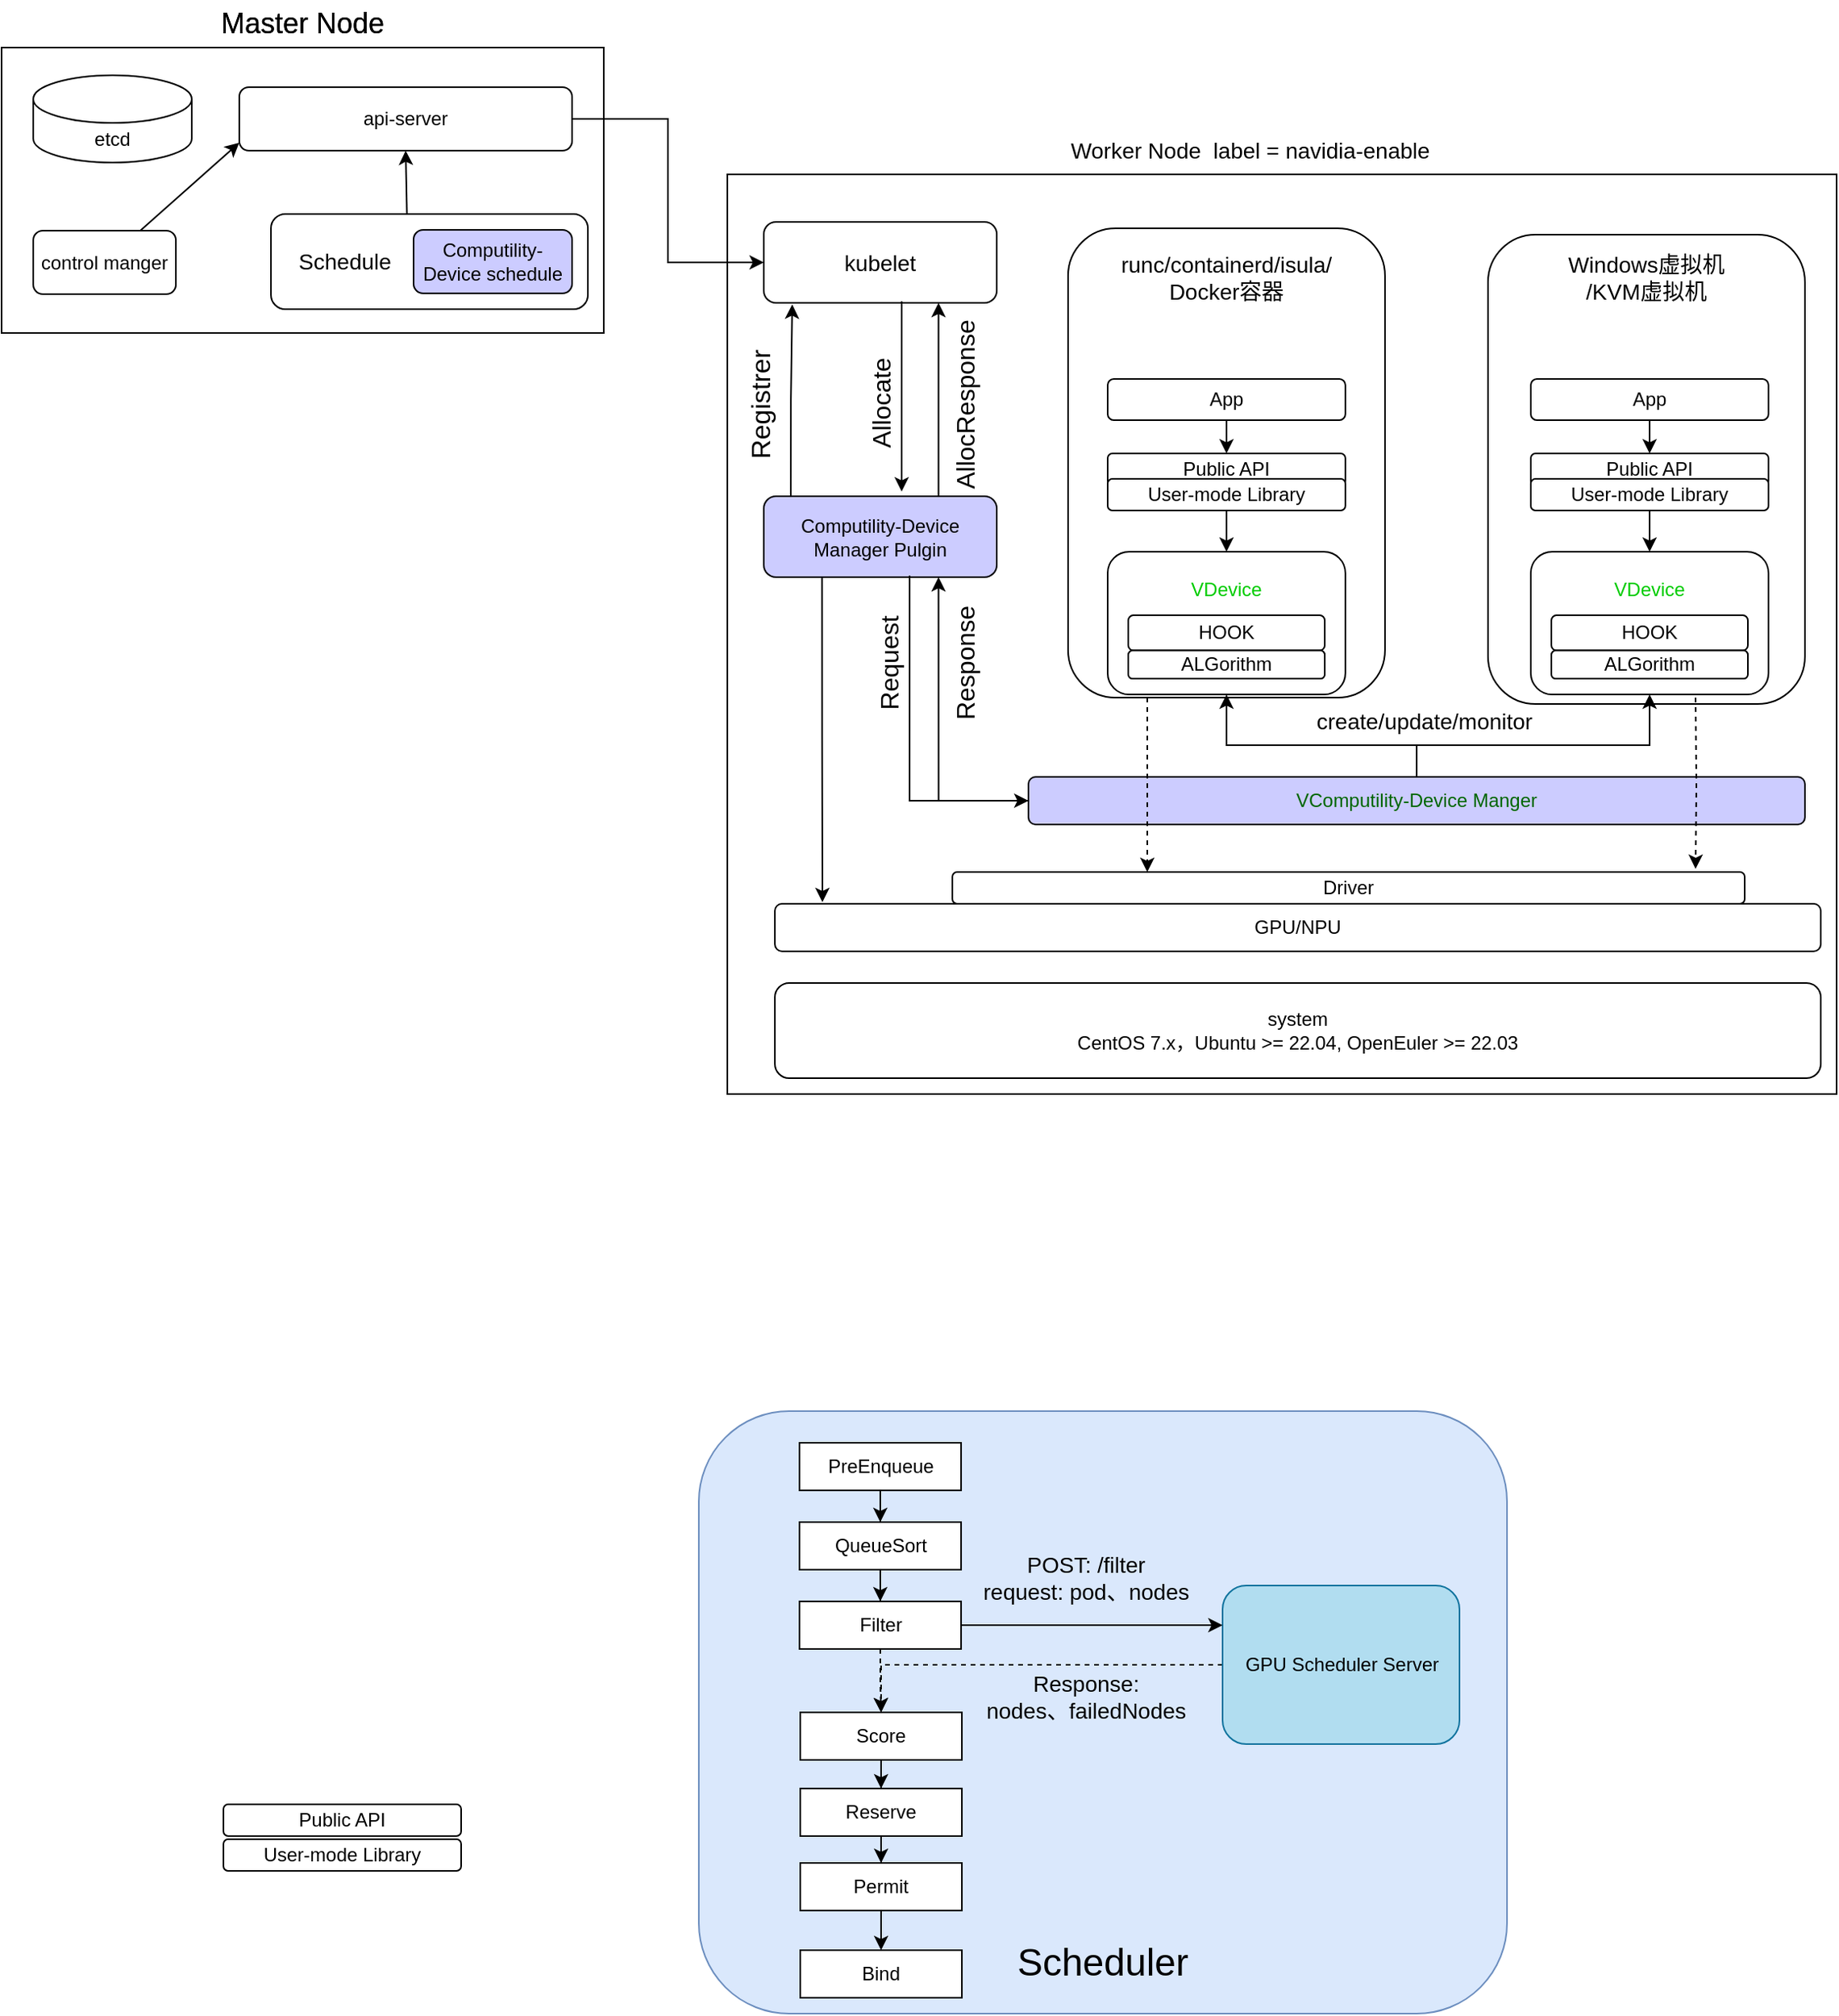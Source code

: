 <mxfile version="22.1.7" type="github">
  <diagram id="prtHgNgQTEPvFCAcTncT" name="Page-1">
    <mxGraphModel dx="1386" dy="759" grid="1" gridSize="10" guides="1" tooltips="1" connect="1" arrows="1" fold="1" page="1" pageScale="1" pageWidth="827" pageHeight="1169" math="0" shadow="0">
      <root>
        <mxCell id="0" />
        <mxCell id="1" parent="0" />
        <mxCell id="zJI1jAjEfBXhcPS7CYOm-27" value="&lt;font style=&quot;font-size: 24px;&quot;&gt;&lt;br&gt;&lt;br&gt;&lt;br&gt;&lt;br&gt;&lt;br&gt;&lt;br&gt;&lt;br&gt;&lt;br&gt;&lt;br&gt;&lt;br&gt;&lt;br&gt;Scheduler&lt;/font&gt;" style="rounded=1;whiteSpace=wrap;html=1;fillColor=#dae8fc;strokeColor=#6c8ebf;" vertex="1" parent="1">
          <mxGeometry x="700" y="1780" width="510" height="380" as="geometry" />
        </mxCell>
        <mxCell id="1sImL0ctUOMiwHgFj7wP-133" value="" style="rounded=0;whiteSpace=wrap;html=1;" parent="1" vertex="1">
          <mxGeometry x="718" y="1000" width="700" height="580" as="geometry" />
        </mxCell>
        <mxCell id="1sImL0ctUOMiwHgFj7wP-213" value="&lt;div style=&quot;text-align: left;&quot;&gt;&lt;br&gt;&lt;/div&gt;" style="rounded=1;whiteSpace=wrap;html=1;" parent="1" vertex="1">
          <mxGeometry x="933" y="1034" width="200" height="296" as="geometry" />
        </mxCell>
        <mxCell id="ZTOga47MwnahWuLCltIo-83" value="api-server" style="rounded=1;whiteSpace=wrap;html=1;" parent="1" vertex="1">
          <mxGeometry x="410" y="945" width="210" height="40" as="geometry" />
        </mxCell>
        <mxCell id="ZTOga47MwnahWuLCltIo-84" value="control manger" style="rounded=1;whiteSpace=wrap;html=1;" parent="1" vertex="1">
          <mxGeometry x="280" y="1025" width="90" height="40" as="geometry" />
        </mxCell>
        <mxCell id="ZTOga47MwnahWuLCltIo-85" value="&lt;font style=&quot;font-size: 14px;&quot;&gt;&amp;nbsp; &amp;nbsp; Schedule&lt;/font&gt;" style="rounded=1;whiteSpace=wrap;html=1;align=left;" parent="1" vertex="1">
          <mxGeometry x="430" y="1025" width="200" height="60" as="geometry" />
        </mxCell>
        <mxCell id="ZTOga47MwnahWuLCltIo-86" value="gpu-admission&lt;br&gt;schedule" style="rounded=1;whiteSpace=wrap;html=1;fillColor=#CCCCFF;" parent="1" vertex="1">
          <mxGeometry x="530" y="1035" width="90" height="40" as="geometry" />
        </mxCell>
        <mxCell id="ZTOga47MwnahWuLCltIo-87" value="etcd" style="shape=cylinder3;whiteSpace=wrap;html=1;boundedLbl=1;backgroundOutline=1;size=15;" parent="1" vertex="1">
          <mxGeometry x="280" y="935" width="100" height="50" as="geometry" />
        </mxCell>
        <mxCell id="ZTOga47MwnahWuLCltIo-89" value="&lt;font style=&quot;font-size: 18px;&quot;&gt;Master Node&lt;/font&gt;" style="text;html=1;strokeColor=none;fillColor=none;align=center;verticalAlign=middle;whiteSpace=wrap;rounded=0;" parent="1" vertex="1">
          <mxGeometry x="395" y="890" width="110" height="30" as="geometry" />
        </mxCell>
        <mxCell id="ZTOga47MwnahWuLCltIo-102" value="" style="endArrow=classic;html=1;rounded=0;exitX=0.75;exitY=0;exitDx=0;exitDy=0;" parent="1" source="ZTOga47MwnahWuLCltIo-84" edge="1">
          <mxGeometry width="50" height="50" relative="1" as="geometry">
            <mxPoint x="350" y="1020" as="sourcePoint" />
            <mxPoint x="410" y="970" as="targetPoint" />
          </mxGeometry>
        </mxCell>
        <mxCell id="ZTOga47MwnahWuLCltIo-103" value="" style="endArrow=classic;html=1;rounded=0;entryX=0.04;entryY=1.026;entryDx=0;entryDy=0;entryPerimeter=0;exitX=0.398;exitY=-0.046;exitDx=0;exitDy=0;exitPerimeter=0;" parent="1" target="ZTOga47MwnahWuLCltIo-83" edge="1">
          <mxGeometry width="50" height="50" relative="1" as="geometry">
            <mxPoint x="419.3" y="1093.62" as="sourcePoint" />
            <mxPoint x="430" y="1000" as="targetPoint" />
          </mxGeometry>
        </mxCell>
        <mxCell id="ZTOga47MwnahWuLCltIo-104" value="" style="endArrow=classic;html=1;rounded=0;exitX=0.429;exitY=0.006;exitDx=0;exitDy=0;exitPerimeter=0;entryX=0.5;entryY=1;entryDx=0;entryDy=0;" parent="1" source="ZTOga47MwnahWuLCltIo-85" target="ZTOga47MwnahWuLCltIo-83" edge="1">
          <mxGeometry width="50" height="50" relative="1" as="geometry">
            <mxPoint x="429" y="1104" as="sourcePoint" />
            <mxPoint x="428" y="996" as="targetPoint" />
          </mxGeometry>
        </mxCell>
        <mxCell id="1sImL0ctUOMiwHgFj7wP-2" value="" style="rounded=0;whiteSpace=wrap;html=1;" parent="1" vertex="1">
          <mxGeometry x="260" y="920" width="380" height="180" as="geometry" />
        </mxCell>
        <mxCell id="1sImL0ctUOMiwHgFj7wP-218" style="edgeStyle=orthogonalEdgeStyle;rounded=0;orthogonalLoop=1;jettySize=auto;html=1;entryX=0;entryY=0.5;entryDx=0;entryDy=0;" parent="1" source="1sImL0ctUOMiwHgFj7wP-3" target="1sImL0ctUOMiwHgFj7wP-94" edge="1">
          <mxGeometry relative="1" as="geometry" />
        </mxCell>
        <mxCell id="1sImL0ctUOMiwHgFj7wP-3" value="api-server" style="rounded=1;whiteSpace=wrap;html=1;" parent="1" vertex="1">
          <mxGeometry x="410" y="945" width="210" height="40" as="geometry" />
        </mxCell>
        <mxCell id="1sImL0ctUOMiwHgFj7wP-4" value="control manger" style="rounded=1;whiteSpace=wrap;html=1;" parent="1" vertex="1">
          <mxGeometry x="280" y="1035.5" width="90" height="40" as="geometry" />
        </mxCell>
        <mxCell id="1sImL0ctUOMiwHgFj7wP-5" value="&lt;font style=&quot;font-size: 14px;&quot;&gt;&amp;nbsp; &amp;nbsp; Schedule&lt;/font&gt;" style="rounded=1;whiteSpace=wrap;html=1;align=left;" parent="1" vertex="1">
          <mxGeometry x="430" y="1025" width="200" height="60" as="geometry" />
        </mxCell>
        <mxCell id="1sImL0ctUOMiwHgFj7wP-6" value="Computility-Device schedule" style="rounded=1;whiteSpace=wrap;html=1;fillColor=#CCCCFF;" parent="1" vertex="1">
          <mxGeometry x="520" y="1035" width="100" height="40" as="geometry" />
        </mxCell>
        <mxCell id="1sImL0ctUOMiwHgFj7wP-7" value="etcd" style="shape=cylinder3;whiteSpace=wrap;html=1;boundedLbl=1;backgroundOutline=1;size=15;" parent="1" vertex="1">
          <mxGeometry x="280" y="937.5" width="100" height="55" as="geometry" />
        </mxCell>
        <mxCell id="1sImL0ctUOMiwHgFj7wP-8" value="&lt;font style=&quot;font-size: 18px;&quot;&gt;Master Node&lt;/font&gt;" style="text;html=1;strokeColor=none;fillColor=none;align=center;verticalAlign=middle;whiteSpace=wrap;rounded=0;" parent="1" vertex="1">
          <mxGeometry x="395" y="890" width="110" height="30" as="geometry" />
        </mxCell>
        <mxCell id="1sImL0ctUOMiwHgFj7wP-18" value="" style="endArrow=classic;html=1;rounded=0;exitX=0.75;exitY=0;exitDx=0;exitDy=0;entryX=0;entryY=0.875;entryDx=0;entryDy=0;entryPerimeter=0;" parent="1" source="1sImL0ctUOMiwHgFj7wP-4" target="1sImL0ctUOMiwHgFj7wP-3" edge="1">
          <mxGeometry width="50" height="50" relative="1" as="geometry">
            <mxPoint x="350" y="1020" as="sourcePoint" />
            <mxPoint x="410" y="970" as="targetPoint" />
          </mxGeometry>
        </mxCell>
        <mxCell id="1sImL0ctUOMiwHgFj7wP-19" value="" style="endArrow=classic;html=1;rounded=0;exitX=0.429;exitY=0.006;exitDx=0;exitDy=0;exitPerimeter=0;entryX=0.5;entryY=1;entryDx=0;entryDy=0;" parent="1" source="1sImL0ctUOMiwHgFj7wP-5" target="1sImL0ctUOMiwHgFj7wP-3" edge="1">
          <mxGeometry width="50" height="50" relative="1" as="geometry">
            <mxPoint x="429" y="1104" as="sourcePoint" />
            <mxPoint x="428" y="996" as="targetPoint" />
          </mxGeometry>
        </mxCell>
        <mxCell id="1sImL0ctUOMiwHgFj7wP-68" value="GPU/NPU" style="rounded=1;whiteSpace=wrap;html=1;" parent="1" vertex="1">
          <mxGeometry x="748" y="1460" width="660" height="30" as="geometry" />
        </mxCell>
        <mxCell id="1sImL0ctUOMiwHgFj7wP-69" value="system&lt;br&gt;CentOS 7.x，Ubuntu &amp;gt;= 22.04, OpenEuler &amp;gt;= 22.03" style="rounded=1;whiteSpace=wrap;html=1;" parent="1" vertex="1">
          <mxGeometry x="748" y="1510" width="660" height="60" as="geometry" />
        </mxCell>
        <mxCell id="1sImL0ctUOMiwHgFj7wP-96" style="edgeStyle=orthogonalEdgeStyle;rounded=0;orthogonalLoop=1;jettySize=auto;html=1;entryX=0.122;entryY=1.02;entryDx=0;entryDy=0;exitX=0.116;exitY=0.02;exitDx=0;exitDy=0;exitPerimeter=0;entryPerimeter=0;" parent="1" source="1sImL0ctUOMiwHgFj7wP-81" target="1sImL0ctUOMiwHgFj7wP-94" edge="1">
          <mxGeometry relative="1" as="geometry" />
        </mxCell>
        <mxCell id="1sImL0ctUOMiwHgFj7wP-217" style="edgeStyle=orthogonalEdgeStyle;rounded=0;orthogonalLoop=1;jettySize=auto;html=1;exitX=0.25;exitY=1;exitDx=0;exitDy=0;" parent="1" source="1sImL0ctUOMiwHgFj7wP-81" edge="1">
          <mxGeometry relative="1" as="geometry">
            <mxPoint x="778" y="1459" as="targetPoint" />
          </mxGeometry>
        </mxCell>
        <mxCell id="1sImL0ctUOMiwHgFj7wP-81" value="Computility-Device Manager Pulgin" style="rounded=1;whiteSpace=wrap;html=1;fillColor=#CCCCFF;" parent="1" vertex="1">
          <mxGeometry x="741" y="1203" width="147" height="51" as="geometry" />
        </mxCell>
        <mxCell id="1sImL0ctUOMiwHgFj7wP-83" value="&lt;div style=&quot;text-align: left;&quot;&gt;&lt;br&gt;&lt;/div&gt;" style="rounded=1;whiteSpace=wrap;html=1;" parent="1" vertex="1">
          <mxGeometry x="1198" y="1038" width="200" height="296" as="geometry" />
        </mxCell>
        <mxCell id="1sImL0ctUOMiwHgFj7wP-136" style="edgeStyle=orthogonalEdgeStyle;rounded=0;orthogonalLoop=1;jettySize=auto;html=1;entryX=0.75;entryY=1;entryDx=0;entryDy=0;" parent="1" source="1sImL0ctUOMiwHgFj7wP-92" target="1sImL0ctUOMiwHgFj7wP-81" edge="1">
          <mxGeometry relative="1" as="geometry" />
        </mxCell>
        <mxCell id="1sImL0ctUOMiwHgFj7wP-199" style="edgeStyle=orthogonalEdgeStyle;rounded=0;orthogonalLoop=1;jettySize=auto;html=1;" parent="1" source="1sImL0ctUOMiwHgFj7wP-92" target="1sImL0ctUOMiwHgFj7wP-118" edge="1">
          <mxGeometry relative="1" as="geometry">
            <Array as="points">
              <mxPoint x="1153" y="1360" />
              <mxPoint x="1300" y="1360" />
            </Array>
          </mxGeometry>
        </mxCell>
        <mxCell id="1sImL0ctUOMiwHgFj7wP-212" style="edgeStyle=orthogonalEdgeStyle;rounded=0;orthogonalLoop=1;jettySize=auto;html=1;" parent="1" source="1sImL0ctUOMiwHgFj7wP-92" target="1sImL0ctUOMiwHgFj7wP-207" edge="1">
          <mxGeometry relative="1" as="geometry">
            <Array as="points">
              <mxPoint x="1153" y="1360" />
              <mxPoint x="1033" y="1360" />
            </Array>
          </mxGeometry>
        </mxCell>
        <mxCell id="1sImL0ctUOMiwHgFj7wP-92" value="&lt;font style=&quot;border-color: var(--border-color);&quot;&gt;&lt;font&gt;VComputility-Device Manger&lt;/font&gt;&lt;br&gt;&lt;/font&gt;" style="rounded=1;whiteSpace=wrap;html=1;fillColor=#CCCCFF;fontColor=#006600;" parent="1" vertex="1">
          <mxGeometry x="908" y="1380" width="490" height="30" as="geometry" />
        </mxCell>
        <mxCell id="1sImL0ctUOMiwHgFj7wP-94" value="&lt;font style=&quot;font-size: 14px;&quot;&gt;kubelet&lt;/font&gt;" style="rounded=1;whiteSpace=wrap;html=1;fillColor=#FFFFFF;" parent="1" vertex="1">
          <mxGeometry x="741" y="1030" width="147" height="51" as="geometry" />
        </mxCell>
        <mxCell id="1sImL0ctUOMiwHgFj7wP-98" value="Registrer" style="text;html=1;strokeColor=none;fillColor=none;align=center;verticalAlign=middle;whiteSpace=wrap;rounded=0;horizontal=0;fontSize=17;fontStyle=0" parent="1" vertex="1">
          <mxGeometry x="710" y="1111" width="60" height="68" as="geometry" />
        </mxCell>
        <mxCell id="1sImL0ctUOMiwHgFj7wP-100" style="edgeStyle=orthogonalEdgeStyle;rounded=0;orthogonalLoop=1;jettySize=auto;html=1;entryX=0.75;entryY=1;entryDx=0;entryDy=0;exitX=0.75;exitY=0;exitDx=0;exitDy=0;" parent="1" source="1sImL0ctUOMiwHgFj7wP-81" target="1sImL0ctUOMiwHgFj7wP-94" edge="1">
          <mxGeometry relative="1" as="geometry">
            <mxPoint x="778" y="1200" as="sourcePoint" />
            <mxPoint x="779" y="1102" as="targetPoint" />
          </mxGeometry>
        </mxCell>
        <mxCell id="1sImL0ctUOMiwHgFj7wP-101" style="edgeStyle=orthogonalEdgeStyle;rounded=0;orthogonalLoop=1;jettySize=auto;html=1;exitX=0.592;exitY=0.98;exitDx=0;exitDy=0;exitPerimeter=0;" parent="1" source="1sImL0ctUOMiwHgFj7wP-94" edge="1">
          <mxGeometry relative="1" as="geometry">
            <mxPoint x="861" y="1189" as="sourcePoint" />
            <mxPoint x="828" y="1200" as="targetPoint" />
          </mxGeometry>
        </mxCell>
        <mxCell id="1sImL0ctUOMiwHgFj7wP-102" value="Allocate" style="text;html=1;strokeColor=none;fillColor=none;align=center;verticalAlign=middle;whiteSpace=wrap;rounded=0;horizontal=0;fontSize=16;fontStyle=0" parent="1" vertex="1">
          <mxGeometry x="785" y="1110" width="60" height="68" as="geometry" />
        </mxCell>
        <mxCell id="1sImL0ctUOMiwHgFj7wP-103" value="AllocResponse&lt;br style=&quot;font-size: 16px;&quot;&gt;" style="text;html=1;strokeColor=none;fillColor=none;align=center;verticalAlign=middle;whiteSpace=wrap;rounded=0;horizontal=0;fontSize=16;fontStyle=0" parent="1" vertex="1">
          <mxGeometry x="838" y="1090" width="60" height="110" as="geometry" />
        </mxCell>
        <mxCell id="1sImL0ctUOMiwHgFj7wP-108" value="Driver" style="rounded=1;whiteSpace=wrap;html=1;" parent="1" vertex="1">
          <mxGeometry x="860" y="1440" width="500" height="20" as="geometry" />
        </mxCell>
        <mxCell id="1sImL0ctUOMiwHgFj7wP-125" value="App" style="rounded=1;whiteSpace=wrap;html=1;" parent="1" vertex="1">
          <mxGeometry x="1225" y="1129" width="150" height="26" as="geometry" />
        </mxCell>
        <mxCell id="1sImL0ctUOMiwHgFj7wP-134" style="edgeStyle=orthogonalEdgeStyle;rounded=0;orthogonalLoop=1;jettySize=auto;html=1;exitX=0.626;exitY=0.98;exitDx=0;exitDy=0;entryX=0;entryY=0.5;entryDx=0;entryDy=0;exitPerimeter=0;" parent="1" source="1sImL0ctUOMiwHgFj7wP-81" target="1sImL0ctUOMiwHgFj7wP-92" edge="1">
          <mxGeometry relative="1" as="geometry">
            <mxPoint x="838" y="1090" as="sourcePoint" />
            <mxPoint x="838" y="1210" as="targetPoint" />
          </mxGeometry>
        </mxCell>
        <mxCell id="1sImL0ctUOMiwHgFj7wP-135" value="Request" style="text;html=1;strokeColor=none;fillColor=none;align=center;verticalAlign=middle;whiteSpace=wrap;rounded=0;horizontal=0;fontSize=16;fontStyle=0" parent="1" vertex="1">
          <mxGeometry x="790" y="1274" width="60" height="68" as="geometry" />
        </mxCell>
        <mxCell id="1sImL0ctUOMiwHgFj7wP-137" value="Response" style="text;html=1;strokeColor=none;fillColor=none;align=center;verticalAlign=middle;whiteSpace=wrap;rounded=0;horizontal=0;fontSize=16;fontStyle=0" parent="1" vertex="1">
          <mxGeometry x="838" y="1274" width="60" height="68" as="geometry" />
        </mxCell>
        <mxCell id="1sImL0ctUOMiwHgFj7wP-138" value="&lt;font style=&quot;font-size: 14px;&quot;&gt;Worker Node&amp;nbsp; label = navidia-enable&lt;/font&gt;" style="text;html=1;strokeColor=none;fillColor=none;align=center;verticalAlign=middle;whiteSpace=wrap;rounded=0;" parent="1" vertex="1">
          <mxGeometry x="898" y="970" width="300" height="30" as="geometry" />
        </mxCell>
        <mxCell id="1sImL0ctUOMiwHgFj7wP-147" value="Public API" style="rounded=1;whiteSpace=wrap;html=1;" parent="1" vertex="1">
          <mxGeometry x="1225" y="1176" width="150" height="20" as="geometry" />
        </mxCell>
        <mxCell id="1sImL0ctUOMiwHgFj7wP-148" value="User-mode Library" style="rounded=1;whiteSpace=wrap;html=1;" parent="1" vertex="1">
          <mxGeometry x="1225" y="1192" width="150" height="20" as="geometry" />
        </mxCell>
        <mxCell id="1sImL0ctUOMiwHgFj7wP-165" value="" style="group" parent="1" vertex="1" connectable="0">
          <mxGeometry x="1225" y="1238" width="150" height="90" as="geometry" />
        </mxCell>
        <mxCell id="1sImL0ctUOMiwHgFj7wP-118" value="&lt;font color=&quot;#00cc00&quot;&gt;&lt;br&gt;&lt;br&gt;&lt;br&gt;&lt;br&gt;VDevice&lt;br&gt;&lt;br&gt;&lt;br&gt;&lt;br&gt;&lt;br&gt;&lt;br&gt;&lt;br&gt;&lt;/font&gt;&lt;div style=&quot;text-align: left;&quot;&gt;&lt;br&gt;&lt;/div&gt;" style="rounded=1;whiteSpace=wrap;html=1;container=0;" parent="1sImL0ctUOMiwHgFj7wP-165" vertex="1">
          <mxGeometry width="150" height="90" as="geometry" />
        </mxCell>
        <mxCell id="1sImL0ctUOMiwHgFj7wP-152" value="HOOK" style="rounded=1;whiteSpace=wrap;html=1;container=0;" parent="1sImL0ctUOMiwHgFj7wP-165" vertex="1">
          <mxGeometry x="13" y="40" width="124" height="22.3" as="geometry" />
        </mxCell>
        <mxCell id="1sImL0ctUOMiwHgFj7wP-163" value="ALGorithm" style="rounded=1;whiteSpace=wrap;html=1;container=0;" parent="1sImL0ctUOMiwHgFj7wP-165" vertex="1">
          <mxGeometry x="13" y="62.31" width="124" height="17.69" as="geometry" />
        </mxCell>
        <mxCell id="zJI1jAjEfBXhcPS7CYOm-26" style="edgeStyle=orthogonalEdgeStyle;rounded=0;orthogonalLoop=1;jettySize=auto;html=1;entryX=0.5;entryY=0;entryDx=0;entryDy=0;dashed=1;" edge="1" parent="1" source="1sImL0ctUOMiwHgFj7wP-166" target="zJI1jAjEfBXhcPS7CYOm-5">
          <mxGeometry relative="1" as="geometry">
            <Array as="points">
              <mxPoint x="815" y="1940" />
            </Array>
          </mxGeometry>
        </mxCell>
        <mxCell id="1sImL0ctUOMiwHgFj7wP-166" value="GPU Scheduler Server" style="rounded=1;whiteSpace=wrap;html=1;fillColor=#b1ddf0;strokeColor=#10739e;" parent="1" vertex="1">
          <mxGeometry x="1030.5" y="1890" width="149.5" height="100" as="geometry" />
        </mxCell>
        <mxCell id="1sImL0ctUOMiwHgFj7wP-170" value="Public API" style="rounded=1;whiteSpace=wrap;html=1;" parent="1" vertex="1">
          <mxGeometry x="400" y="2028" width="150" height="20" as="geometry" />
        </mxCell>
        <mxCell id="1sImL0ctUOMiwHgFj7wP-171" value="User-mode Library" style="rounded=1;whiteSpace=wrap;html=1;" parent="1" vertex="1">
          <mxGeometry x="400" y="2050" width="150" height="20" as="geometry" />
        </mxCell>
        <mxCell id="1sImL0ctUOMiwHgFj7wP-174" value="" style="endArrow=classic;html=1;rounded=0;exitX=0.5;exitY=1;exitDx=0;exitDy=0;entryX=0.5;entryY=0;entryDx=0;entryDy=0;" parent="1" source="1sImL0ctUOMiwHgFj7wP-125" target="1sImL0ctUOMiwHgFj7wP-147" edge="1">
          <mxGeometry width="50" height="50" relative="1" as="geometry">
            <mxPoint x="1455" y="1148" as="sourcePoint" />
            <mxPoint x="1505" y="1098" as="targetPoint" />
          </mxGeometry>
        </mxCell>
        <mxCell id="1sImL0ctUOMiwHgFj7wP-184" value="" style="endArrow=classic;html=1;rounded=0;exitX=0.5;exitY=1;exitDx=0;exitDy=0;entryX=0.5;entryY=0;entryDx=0;entryDy=0;" parent="1" source="1sImL0ctUOMiwHgFj7wP-148" target="1sImL0ctUOMiwHgFj7wP-118" edge="1">
          <mxGeometry width="50" height="50" relative="1" as="geometry">
            <mxPoint x="1310" y="1165" as="sourcePoint" />
            <mxPoint x="1310" y="1186" as="targetPoint" />
          </mxGeometry>
        </mxCell>
        <mxCell id="1sImL0ctUOMiwHgFj7wP-202" value="runc/containerd/isula/&lt;br style=&quot;font-size: 14px;&quot;&gt;Docker容器" style="text;html=1;strokeColor=none;fillColor=none;align=center;verticalAlign=middle;whiteSpace=wrap;rounded=0;fontSize=14;" parent="1" vertex="1">
          <mxGeometry x="948" y="1030" width="170" height="70" as="geometry" />
        </mxCell>
        <mxCell id="1sImL0ctUOMiwHgFj7wP-203" value="App" style="rounded=1;whiteSpace=wrap;html=1;" parent="1" vertex="1">
          <mxGeometry x="958" y="1129" width="150" height="26" as="geometry" />
        </mxCell>
        <mxCell id="1sImL0ctUOMiwHgFj7wP-204" value="Public API" style="rounded=1;whiteSpace=wrap;html=1;" parent="1" vertex="1">
          <mxGeometry x="958" y="1176" width="150" height="20" as="geometry" />
        </mxCell>
        <mxCell id="1sImL0ctUOMiwHgFj7wP-205" value="User-mode Library" style="rounded=1;whiteSpace=wrap;html=1;" parent="1" vertex="1">
          <mxGeometry x="958" y="1192" width="150" height="20" as="geometry" />
        </mxCell>
        <mxCell id="1sImL0ctUOMiwHgFj7wP-206" value="" style="group" parent="1" vertex="1" connectable="0">
          <mxGeometry x="958" y="1238" width="150" height="90" as="geometry" />
        </mxCell>
        <mxCell id="1sImL0ctUOMiwHgFj7wP-207" value="&lt;font color=&quot;#00cc00&quot;&gt;&lt;br&gt;&lt;br&gt;&lt;br&gt;&lt;br&gt;VDevice&lt;br&gt;&lt;br&gt;&lt;br&gt;&lt;br&gt;&lt;br&gt;&lt;br&gt;&lt;br&gt;&lt;/font&gt;&lt;div style=&quot;text-align: left;&quot;&gt;&lt;br&gt;&lt;/div&gt;" style="rounded=1;whiteSpace=wrap;html=1;container=0;" parent="1sImL0ctUOMiwHgFj7wP-206" vertex="1">
          <mxGeometry width="150" height="90" as="geometry" />
        </mxCell>
        <mxCell id="1sImL0ctUOMiwHgFj7wP-208" value="HOOK" style="rounded=1;whiteSpace=wrap;html=1;container=0;" parent="1sImL0ctUOMiwHgFj7wP-206" vertex="1">
          <mxGeometry x="13" y="40" width="124" height="22.3" as="geometry" />
        </mxCell>
        <mxCell id="1sImL0ctUOMiwHgFj7wP-209" value="ALGorithm" style="rounded=1;whiteSpace=wrap;html=1;container=0;" parent="1sImL0ctUOMiwHgFj7wP-206" vertex="1">
          <mxGeometry x="13" y="62.31" width="124" height="17.69" as="geometry" />
        </mxCell>
        <mxCell id="1sImL0ctUOMiwHgFj7wP-210" value="" style="endArrow=classic;html=1;rounded=0;exitX=0.5;exitY=1;exitDx=0;exitDy=0;entryX=0.5;entryY=0;entryDx=0;entryDy=0;" parent="1" source="1sImL0ctUOMiwHgFj7wP-203" target="1sImL0ctUOMiwHgFj7wP-204" edge="1">
          <mxGeometry width="50" height="50" relative="1" as="geometry">
            <mxPoint x="1188" y="1148" as="sourcePoint" />
            <mxPoint x="1238" y="1098" as="targetPoint" />
          </mxGeometry>
        </mxCell>
        <mxCell id="1sImL0ctUOMiwHgFj7wP-211" value="" style="endArrow=classic;html=1;rounded=0;exitX=0.5;exitY=1;exitDx=0;exitDy=0;entryX=0.5;entryY=0;entryDx=0;entryDy=0;" parent="1" source="1sImL0ctUOMiwHgFj7wP-205" target="1sImL0ctUOMiwHgFj7wP-207" edge="1">
          <mxGeometry width="50" height="50" relative="1" as="geometry">
            <mxPoint x="1043" y="1165" as="sourcePoint" />
            <mxPoint x="1043" y="1186" as="targetPoint" />
          </mxGeometry>
        </mxCell>
        <mxCell id="1sImL0ctUOMiwHgFj7wP-215" value="create/update/monitor" style="text;html=1;strokeColor=none;fillColor=none;align=center;verticalAlign=middle;whiteSpace=wrap;rounded=0;fontSize=14;" parent="1" vertex="1">
          <mxGeometry x="1078" y="1330" width="160" height="30" as="geometry" />
        </mxCell>
        <mxCell id="1sImL0ctUOMiwHgFj7wP-216" value="Windows虚拟机&lt;br&gt;/KVM虚拟机" style="text;html=1;strokeColor=none;fillColor=none;align=center;verticalAlign=middle;whiteSpace=wrap;rounded=0;fontSize=14;" parent="1" vertex="1">
          <mxGeometry x="1213" y="1030" width="170" height="70" as="geometry" />
        </mxCell>
        <mxCell id="1sImL0ctUOMiwHgFj7wP-268" style="edgeStyle=orthogonalEdgeStyle;rounded=0;orthogonalLoop=1;jettySize=auto;html=1;exitX=0.25;exitY=1;exitDx=0;exitDy=0;dashed=1;" parent="1" source="1sImL0ctUOMiwHgFj7wP-213" edge="1">
          <mxGeometry relative="1" as="geometry">
            <mxPoint x="983" y="1440" as="targetPoint" />
          </mxGeometry>
        </mxCell>
        <mxCell id="1sImL0ctUOMiwHgFj7wP-269" style="edgeStyle=orthogonalEdgeStyle;rounded=0;orthogonalLoop=1;jettySize=auto;html=1;dashed=1;entryX=0.938;entryY=-0.1;entryDx=0;entryDy=0;entryPerimeter=0;" parent="1" target="1sImL0ctUOMiwHgFj7wP-108" edge="1">
          <mxGeometry relative="1" as="geometry">
            <mxPoint x="1329" y="1330" as="sourcePoint" />
            <mxPoint x="993" y="1450" as="targetPoint" />
          </mxGeometry>
        </mxCell>
        <mxCell id="zJI1jAjEfBXhcPS7CYOm-9" style="edgeStyle=orthogonalEdgeStyle;rounded=0;orthogonalLoop=1;jettySize=auto;html=1;entryX=0.5;entryY=0;entryDx=0;entryDy=0;" edge="1" parent="1" source="zJI1jAjEfBXhcPS7CYOm-1" target="zJI1jAjEfBXhcPS7CYOm-2">
          <mxGeometry relative="1" as="geometry" />
        </mxCell>
        <mxCell id="zJI1jAjEfBXhcPS7CYOm-1" value="PreEnqueue" style="rounded=0;whiteSpace=wrap;html=1;" vertex="1" parent="1">
          <mxGeometry x="763.5" y="1800" width="102" height="30" as="geometry" />
        </mxCell>
        <mxCell id="zJI1jAjEfBXhcPS7CYOm-10" style="edgeStyle=orthogonalEdgeStyle;rounded=0;orthogonalLoop=1;jettySize=auto;html=1;entryX=0.5;entryY=0;entryDx=0;entryDy=0;" edge="1" parent="1" source="zJI1jAjEfBXhcPS7CYOm-2" target="zJI1jAjEfBXhcPS7CYOm-4">
          <mxGeometry relative="1" as="geometry" />
        </mxCell>
        <mxCell id="zJI1jAjEfBXhcPS7CYOm-2" value="QueueSort  " style="rounded=0;whiteSpace=wrap;html=1;" vertex="1" parent="1">
          <mxGeometry x="763.5" y="1850" width="102" height="30" as="geometry" />
        </mxCell>
        <mxCell id="zJI1jAjEfBXhcPS7CYOm-21" style="edgeStyle=orthogonalEdgeStyle;rounded=0;orthogonalLoop=1;jettySize=auto;html=1;entryX=0;entryY=0.25;entryDx=0;entryDy=0;" edge="1" parent="1" source="zJI1jAjEfBXhcPS7CYOm-4" target="1sImL0ctUOMiwHgFj7wP-166">
          <mxGeometry relative="1" as="geometry" />
        </mxCell>
        <mxCell id="zJI1jAjEfBXhcPS7CYOm-25" style="edgeStyle=orthogonalEdgeStyle;rounded=0;orthogonalLoop=1;jettySize=auto;html=1;entryX=0.5;entryY=0;entryDx=0;entryDy=0;dashed=1;" edge="1" parent="1" source="zJI1jAjEfBXhcPS7CYOm-4" target="zJI1jAjEfBXhcPS7CYOm-5">
          <mxGeometry relative="1" as="geometry" />
        </mxCell>
        <mxCell id="zJI1jAjEfBXhcPS7CYOm-4" value="Filter" style="rounded=0;whiteSpace=wrap;html=1;" vertex="1" parent="1">
          <mxGeometry x="763.5" y="1900" width="102" height="30" as="geometry" />
        </mxCell>
        <mxCell id="zJI1jAjEfBXhcPS7CYOm-12" style="edgeStyle=orthogonalEdgeStyle;rounded=0;orthogonalLoop=1;jettySize=auto;html=1;entryX=0.5;entryY=0;entryDx=0;entryDy=0;" edge="1" parent="1" source="zJI1jAjEfBXhcPS7CYOm-5" target="zJI1jAjEfBXhcPS7CYOm-6">
          <mxGeometry relative="1" as="geometry" />
        </mxCell>
        <mxCell id="zJI1jAjEfBXhcPS7CYOm-5" value="Score" style="rounded=0;whiteSpace=wrap;html=1;" vertex="1" parent="1">
          <mxGeometry x="764" y="1970" width="102" height="30" as="geometry" />
        </mxCell>
        <mxCell id="zJI1jAjEfBXhcPS7CYOm-13" style="edgeStyle=orthogonalEdgeStyle;rounded=0;orthogonalLoop=1;jettySize=auto;html=1;" edge="1" parent="1" source="zJI1jAjEfBXhcPS7CYOm-6" target="zJI1jAjEfBXhcPS7CYOm-8">
          <mxGeometry relative="1" as="geometry" />
        </mxCell>
        <mxCell id="zJI1jAjEfBXhcPS7CYOm-6" value="Reserve" style="rounded=0;whiteSpace=wrap;html=1;" vertex="1" parent="1">
          <mxGeometry x="764" y="2018" width="102" height="30" as="geometry" />
        </mxCell>
        <mxCell id="zJI1jAjEfBXhcPS7CYOm-7" value="Bind" style="rounded=0;whiteSpace=wrap;html=1;" vertex="1" parent="1">
          <mxGeometry x="764" y="2120" width="102" height="30" as="geometry" />
        </mxCell>
        <mxCell id="zJI1jAjEfBXhcPS7CYOm-17" style="edgeStyle=orthogonalEdgeStyle;rounded=0;orthogonalLoop=1;jettySize=auto;html=1;entryX=0.5;entryY=0;entryDx=0;entryDy=0;" edge="1" parent="1" source="zJI1jAjEfBXhcPS7CYOm-8" target="zJI1jAjEfBXhcPS7CYOm-7">
          <mxGeometry relative="1" as="geometry" />
        </mxCell>
        <mxCell id="zJI1jAjEfBXhcPS7CYOm-8" value="Permit" style="rounded=0;whiteSpace=wrap;html=1;" vertex="1" parent="1">
          <mxGeometry x="764" y="2065" width="102" height="30" as="geometry" />
        </mxCell>
        <mxCell id="zJI1jAjEfBXhcPS7CYOm-22" value="&lt;font style=&quot;font-size: 14px;&quot;&gt;POST: /filter&lt;br&gt;request: pod、nodes&lt;/font&gt;" style="text;html=1;strokeColor=none;fillColor=none;align=center;verticalAlign=middle;whiteSpace=wrap;rounded=0;" vertex="1" parent="1">
          <mxGeometry x="870" y="1860" width="149" height="50" as="geometry" />
        </mxCell>
        <mxCell id="zJI1jAjEfBXhcPS7CYOm-24" value="&lt;span style=&quot;font-size: 14px;&quot;&gt;Response: &lt;br&gt;nodes、failedNodes&lt;/span&gt;" style="text;html=1;strokeColor=none;fillColor=none;align=center;verticalAlign=middle;whiteSpace=wrap;rounded=0;" vertex="1" parent="1">
          <mxGeometry x="870" y="1940" width="149" height="40" as="geometry" />
        </mxCell>
      </root>
    </mxGraphModel>
  </diagram>
</mxfile>
